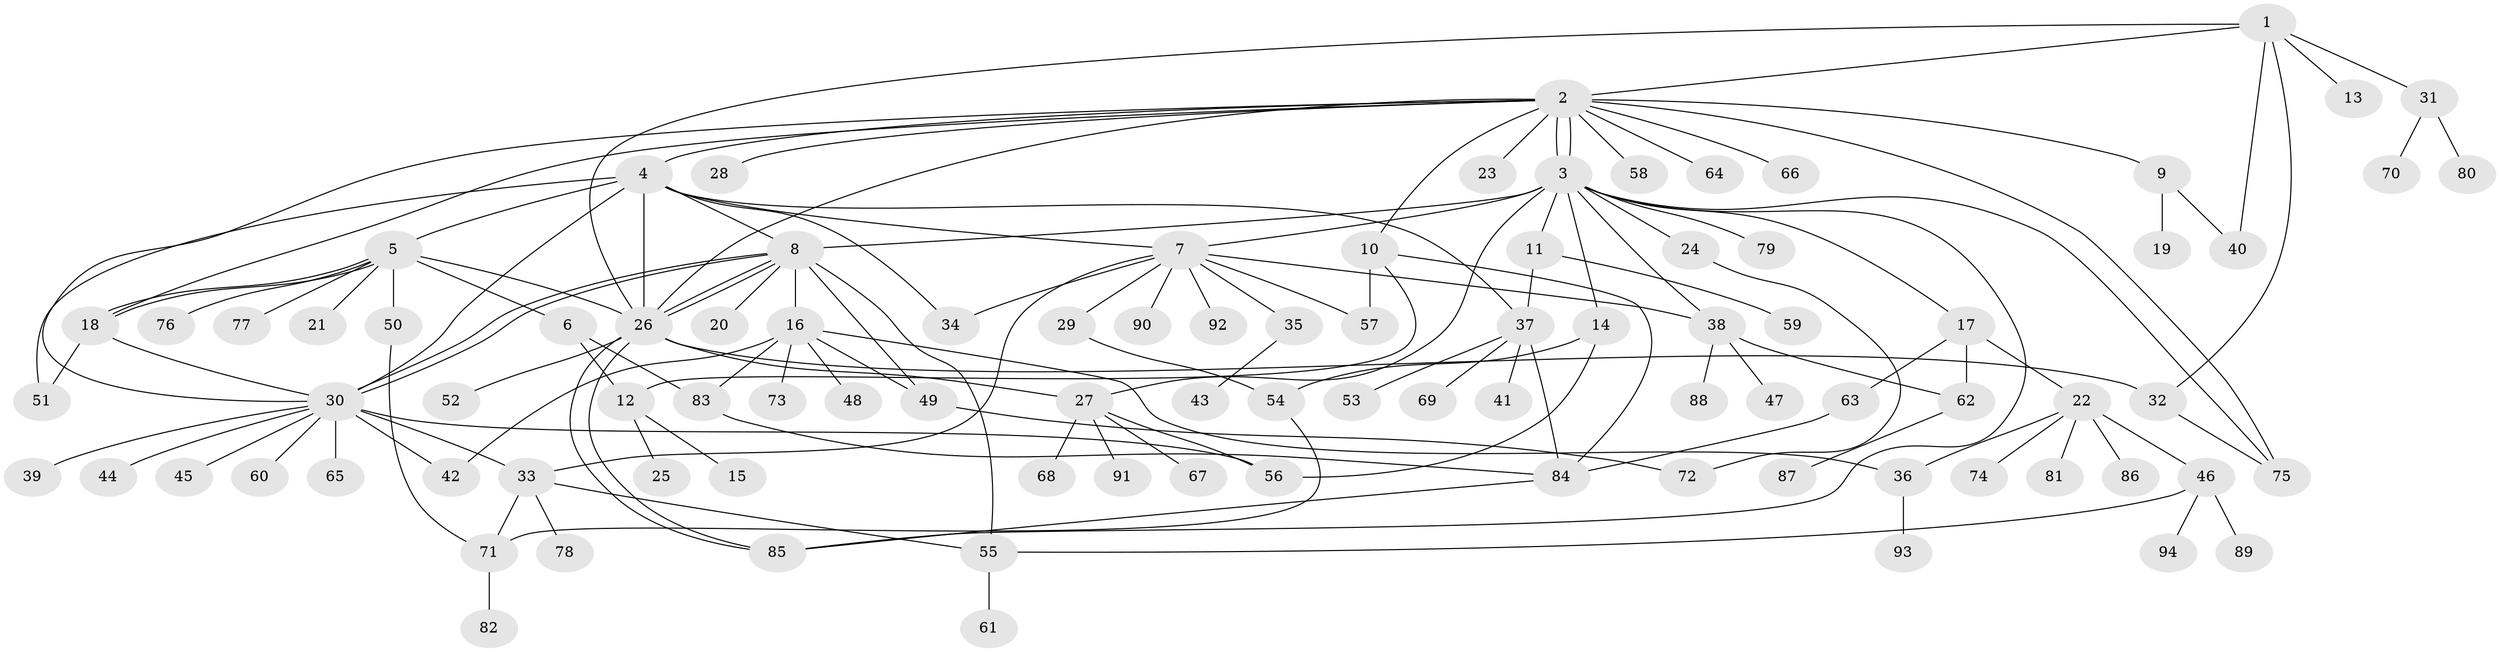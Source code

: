 // coarse degree distribution, {19: 0.02702702702702703, 13: 0.02702702702702703, 5: 0.02702702702702703, 6: 0.05405405405405406, 10: 0.02702702702702703, 1: 0.5945945945945946, 4: 0.02702702702702703, 7: 0.02702702702702703, 2: 0.13513513513513514, 3: 0.05405405405405406}
// Generated by graph-tools (version 1.1) at 2025/18/03/04/25 18:18:13]
// undirected, 94 vertices, 138 edges
graph export_dot {
graph [start="1"]
  node [color=gray90,style=filled];
  1;
  2;
  3;
  4;
  5;
  6;
  7;
  8;
  9;
  10;
  11;
  12;
  13;
  14;
  15;
  16;
  17;
  18;
  19;
  20;
  21;
  22;
  23;
  24;
  25;
  26;
  27;
  28;
  29;
  30;
  31;
  32;
  33;
  34;
  35;
  36;
  37;
  38;
  39;
  40;
  41;
  42;
  43;
  44;
  45;
  46;
  47;
  48;
  49;
  50;
  51;
  52;
  53;
  54;
  55;
  56;
  57;
  58;
  59;
  60;
  61;
  62;
  63;
  64;
  65;
  66;
  67;
  68;
  69;
  70;
  71;
  72;
  73;
  74;
  75;
  76;
  77;
  78;
  79;
  80;
  81;
  82;
  83;
  84;
  85;
  86;
  87;
  88;
  89;
  90;
  91;
  92;
  93;
  94;
  1 -- 2;
  1 -- 13;
  1 -- 26;
  1 -- 31;
  1 -- 32;
  1 -- 40;
  2 -- 3;
  2 -- 3;
  2 -- 4;
  2 -- 9;
  2 -- 10;
  2 -- 18;
  2 -- 23;
  2 -- 26;
  2 -- 28;
  2 -- 30;
  2 -- 58;
  2 -- 64;
  2 -- 66;
  2 -- 75;
  3 -- 7;
  3 -- 8;
  3 -- 11;
  3 -- 14;
  3 -- 17;
  3 -- 24;
  3 -- 27;
  3 -- 38;
  3 -- 75;
  3 -- 79;
  3 -- 85;
  4 -- 5;
  4 -- 7;
  4 -- 8;
  4 -- 26;
  4 -- 30;
  4 -- 34;
  4 -- 37;
  4 -- 51;
  5 -- 6;
  5 -- 18;
  5 -- 18;
  5 -- 21;
  5 -- 26;
  5 -- 50;
  5 -- 76;
  5 -- 77;
  6 -- 12;
  6 -- 83;
  7 -- 29;
  7 -- 33;
  7 -- 34;
  7 -- 35;
  7 -- 38;
  7 -- 57;
  7 -- 90;
  7 -- 92;
  8 -- 16;
  8 -- 20;
  8 -- 26;
  8 -- 26;
  8 -- 30;
  8 -- 30;
  8 -- 49;
  8 -- 55;
  9 -- 19;
  9 -- 40;
  10 -- 12;
  10 -- 57;
  10 -- 84;
  11 -- 37;
  11 -- 59;
  12 -- 15;
  12 -- 25;
  14 -- 54;
  14 -- 56;
  16 -- 36;
  16 -- 42;
  16 -- 48;
  16 -- 49;
  16 -- 73;
  16 -- 83;
  17 -- 22;
  17 -- 62;
  17 -- 63;
  18 -- 30;
  18 -- 51;
  22 -- 36;
  22 -- 46;
  22 -- 74;
  22 -- 81;
  22 -- 86;
  24 -- 72;
  26 -- 27;
  26 -- 32;
  26 -- 52;
  26 -- 85;
  26 -- 85;
  27 -- 56;
  27 -- 67;
  27 -- 68;
  27 -- 91;
  29 -- 54;
  30 -- 33;
  30 -- 39;
  30 -- 42;
  30 -- 44;
  30 -- 45;
  30 -- 56;
  30 -- 60;
  30 -- 65;
  31 -- 70;
  31 -- 80;
  32 -- 75;
  33 -- 55;
  33 -- 71;
  33 -- 78;
  35 -- 43;
  36 -- 93;
  37 -- 41;
  37 -- 53;
  37 -- 69;
  37 -- 84;
  38 -- 47;
  38 -- 62;
  38 -- 88;
  46 -- 55;
  46 -- 89;
  46 -- 94;
  49 -- 72;
  50 -- 71;
  54 -- 71;
  55 -- 61;
  62 -- 87;
  63 -- 84;
  71 -- 82;
  83 -- 84;
  84 -- 85;
}
